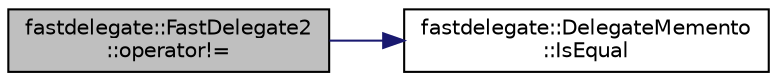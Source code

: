digraph "fastdelegate::FastDelegate2::operator!="
{
 // INTERACTIVE_SVG=YES
  edge [fontname="Helvetica",fontsize="10",labelfontname="Helvetica",labelfontsize="10"];
  node [fontname="Helvetica",fontsize="10",shape=record];
  rankdir="LR";
  Node1 [label="fastdelegate::FastDelegate2\l::operator!=",height=0.2,width=0.4,color="black", fillcolor="grey75", style="filled" fontcolor="black"];
  Node1 -> Node2 [color="midnightblue",fontsize="10",style="solid",fontname="Helvetica"];
  Node2 [label="fastdelegate::DelegateMemento\l::IsEqual",height=0.2,width=0.4,color="black", fillcolor="white", style="filled",URL="$classfastdelegate_1_1DelegateMemento.html#a478206605ab9f64f754d0aab86e0bee1"];
}
